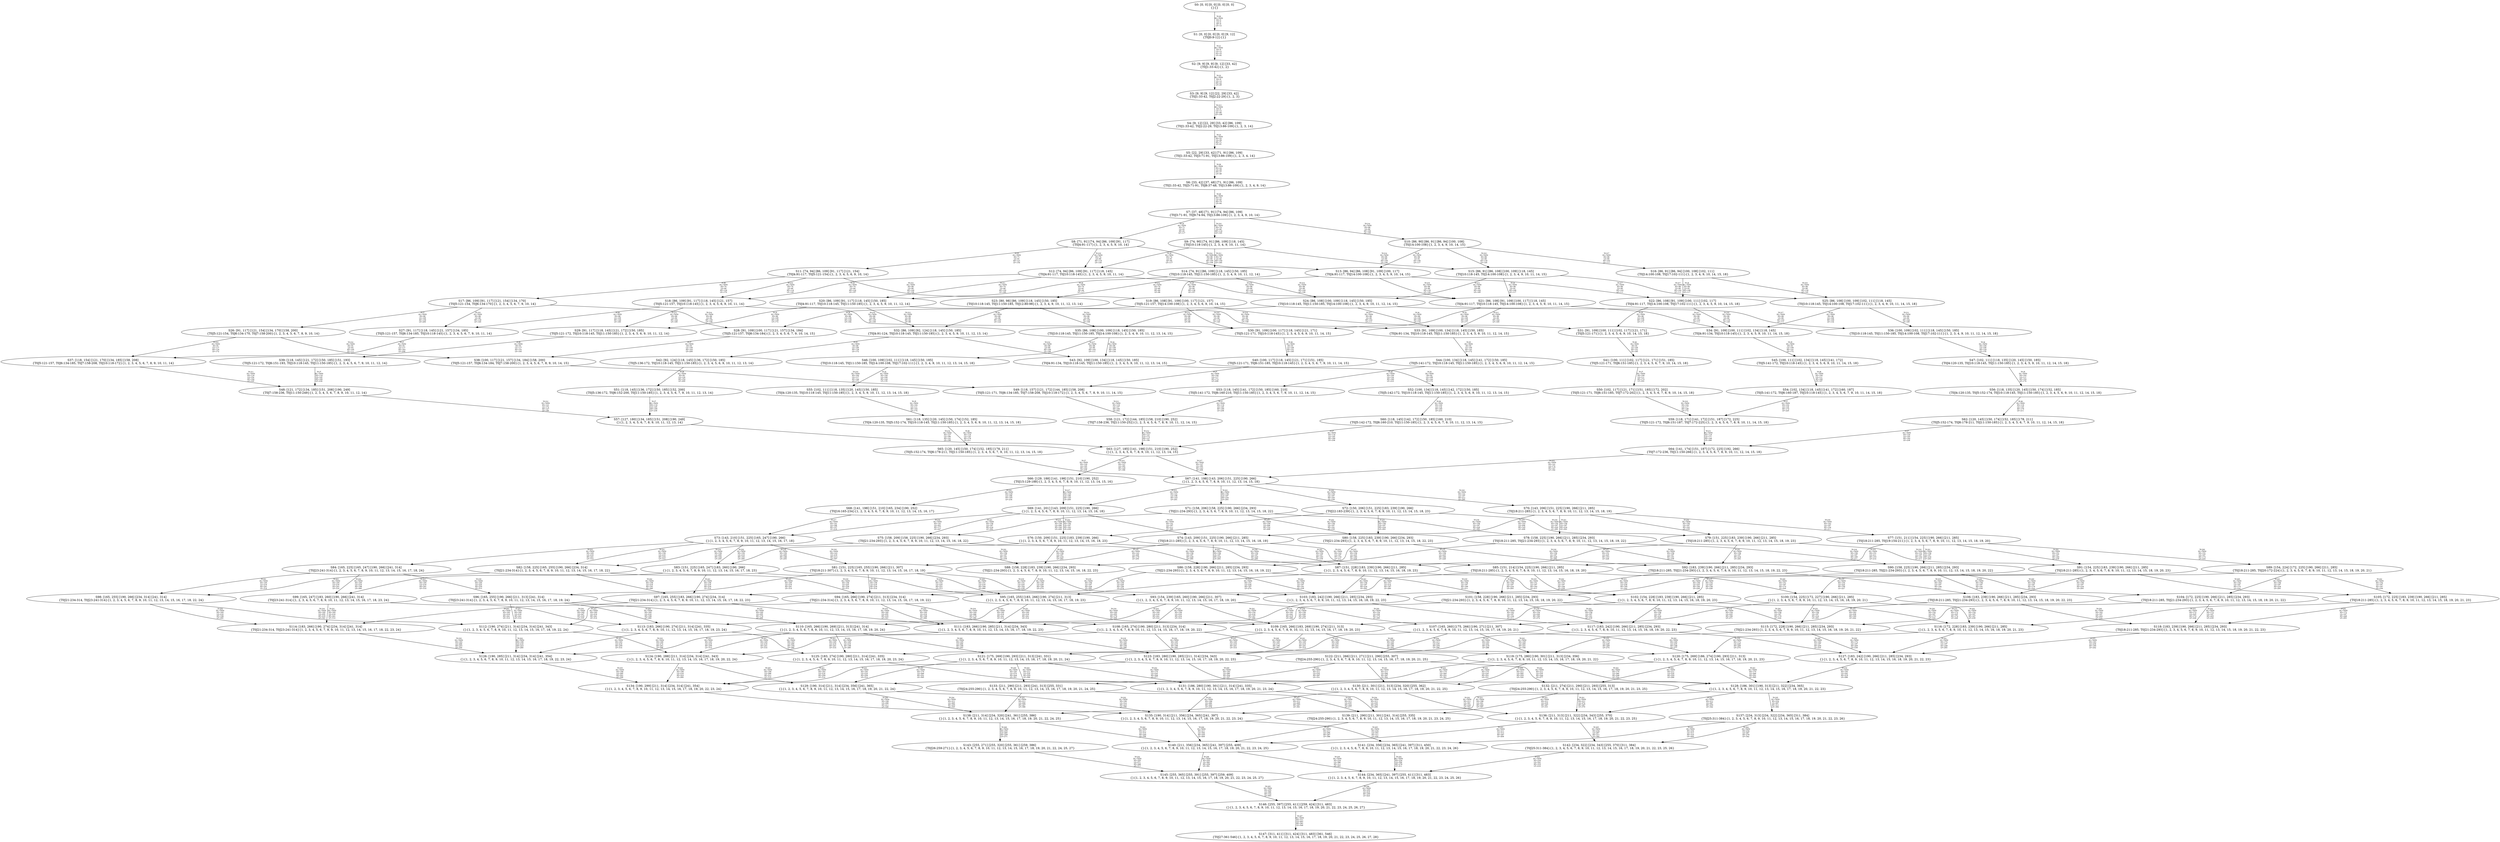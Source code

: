 digraph {
	S0[label="S0: [0, 0] [0, 0] [0, 0] [0, 0] \n{}{}"];
	S1[label="S1: [0, 0] [0, 0] [0, 0] [9, 12] \n{T0J0:9-12}{1}"];
	S2[label="S2: [9, 9] [9, 9] [9, 12] [33, 42] \n{T0J1:33-42}{1, 2}"];
	S3[label="S3: [9, 9] [9, 12] [22, 29] [33, 42] \n{T0J1:33-42, T0J2:22-29}{1, 2, 3}"];
	S4[label="S4: [9, 12] [22, 29] [33, 42] [86, 109] \n{T0J1:33-42, T0J2:22-29, T0J13:86-109}{1, 2, 3, 14}"];
	S5[label="S5: [22, 29] [33, 42] [71, 91] [86, 109] \n{T0J1:33-42, T0J3:71-91, T0J13:86-109}{1, 2, 3, 4, 14}"];
	S6[label="S6: [33, 42] [37, 48] [71, 91] [86, 109] \n{T0J1:33-42, T0J3:71-91, T0J8:37-48, T0J13:86-109}{1, 2, 3, 4, 9, 14}"];
	S7[label="S7: [37, 48] [71, 91] [74, 94] [86, 109] \n{T0J3:71-91, T0J9:74-94, T0J13:86-109}{1, 2, 3, 4, 9, 10, 14}"];
	S8[label="S8: [71, 91] [74, 94] [86, 109] [91, 117] \n{T0J4:91-117}{1, 2, 3, 4, 5, 9, 10, 14}"];
	S9[label="S9: [74, 90] [74, 91] [86, 109] [118, 145] \n{T0J10:118-145}{1, 2, 3, 4, 9, 10, 11, 14}"];
	S10[label="S10: [86, 90] [86, 91] [86, 94] [100, 108] \n{T0J14:100-108}{1, 2, 3, 4, 9, 10, 14, 15}"];
	S11[label="S11: [74, 94] [86, 109] [91, 117] [121, 154] \n{T0J4:91-117, T0J5:121-154}{1, 2, 3, 4, 5, 6, 9, 10, 14}"];
	S12[label="S12: [74, 94] [86, 109] [91, 117] [118, 145] \n{T0J4:91-117, T0J10:118-145}{1, 2, 3, 4, 5, 9, 10, 11, 14}"];
	S13[label="S13: [86, 94] [86, 108] [91, 109] [100, 117] \n{T0J4:91-117, T0J14:100-108}{1, 2, 3, 4, 5, 9, 10, 14, 15}"];
	S14[label="S14: [74, 91] [86, 109] [118, 145] [150, 185] \n{T0J10:118-145, T0J11:150-185}{1, 2, 3, 4, 9, 10, 11, 12, 14}"];
	S15[label="S15: [86, 91] [86, 108] [100, 109] [118, 145] \n{T0J10:118-145, T0J14:100-108}{1, 2, 3, 4, 9, 10, 11, 14, 15}"];
	S16[label="S16: [86, 91] [86, 94] [100, 108] [102, 111] \n{T0J14:100-108, T0J17:102-111}{1, 2, 3, 4, 9, 10, 14, 15, 18}"];
	S17[label="S17: [86, 109] [91, 117] [121, 154] [134, 170] \n{T0J5:121-154, T0J6:134-170}{1, 2, 3, 4, 5, 6, 7, 9, 10, 14}"];
	S18[label="S18: [86, 109] [91, 117] [118, 145] [121, 157] \n{T0J5:121-157, T0J10:118-145}{1, 2, 3, 4, 5, 6, 9, 10, 11, 14}"];
	S19[label="S19: [86, 108] [91, 109] [100, 117] [121, 157] \n{T0J5:121-157, T0J14:100-108}{1, 2, 3, 4, 5, 6, 9, 10, 14, 15}"];
	S20[label="S20: [86, 109] [91, 117] [118, 145] [150, 185] \n{T0J4:91-117, T0J10:118-145, T0J11:150-185}{1, 2, 3, 4, 5, 9, 10, 11, 12, 14}"];
	S21[label="S21: [86, 108] [91, 109] [100, 117] [118, 145] \n{T0J4:91-117, T0J10:118-145, T0J14:100-108}{1, 2, 3, 4, 5, 9, 10, 11, 14, 15}"];
	S22[label="S22: [86, 108] [91, 109] [100, 111] [102, 117] \n{T0J4:91-117, T0J14:100-108, T0J17:102-111}{1, 2, 3, 4, 5, 9, 10, 14, 15, 18}"];
	S23[label="S23: [80, 98] [86, 109] [118, 145] [150, 185] \n{T0J10:118-145, T0J11:150-185, T0J12:80-98}{1, 2, 3, 4, 9, 10, 11, 12, 13, 14}"];
	S24[label="S24: [86, 108] [100, 109] [118, 145] [150, 185] \n{T0J10:118-145, T0J11:150-185, T0J14:100-108}{1, 2, 3, 4, 9, 10, 11, 12, 14, 15}"];
	S25[label="S25: [86, 108] [100, 109] [102, 111] [118, 145] \n{T0J10:118-145, T0J14:100-108, T0J17:102-111}{1, 2, 3, 4, 9, 10, 11, 14, 15, 18}"];
	S26[label="S26: [91, 117] [121, 154] [134, 170] [158, 200] \n{T0J5:121-154, T0J6:134-170, T0J7:158-200}{1, 2, 3, 4, 5, 6, 7, 8, 9, 10, 14}"];
	S27[label="S27: [91, 117] [118, 145] [121, 157] [134, 185] \n{T0J5:121-157, T0J6:134-185, T0J10:118-145}{1, 2, 3, 4, 5, 6, 7, 9, 10, 11, 14}"];
	S28[label="S28: [91, 109] [100, 117] [121, 157] [134, 184] \n{T0J5:121-157, T0J6:134-184}{1, 2, 3, 4, 5, 6, 7, 9, 10, 14, 15}"];
	S29[label="S29: [91, 117] [118, 145] [121, 172] [150, 185] \n{T0J5:121-172, T0J10:118-145, T0J11:150-185}{1, 2, 3, 4, 5, 6, 9, 10, 11, 12, 14}"];
	S30[label="S30: [91, 109] [100, 117] [118, 145] [121, 171] \n{T0J5:121-171, T0J10:118-145}{1, 2, 3, 4, 5, 6, 9, 10, 11, 14, 15}"];
	S31[label="S31: [91, 109] [100, 111] [102, 117] [121, 171] \n{T0J5:121-171}{1, 2, 3, 4, 5, 6, 9, 10, 14, 15, 18}"];
	S32[label="S32: [86, 109] [92, 124] [118, 145] [150, 185] \n{T0J4:91-124, T0J10:118-145, T0J11:150-185}{1, 2, 3, 4, 5, 9, 10, 11, 12, 13, 14}"];
	S33[label="S33: [91, 109] [100, 134] [118, 145] [150, 185] \n{T0J4:91-134, T0J10:118-145, T0J11:150-185}{1, 2, 3, 4, 5, 9, 10, 11, 12, 14, 15}"];
	S34[label="S34: [91, 109] [100, 111] [102, 134] [118, 145] \n{T0J4:91-134, T0J10:118-145}{1, 2, 3, 4, 5, 9, 10, 11, 14, 15, 18}"];
	S35[label="S35: [86, 108] [100, 109] [118, 145] [150, 185] \n{T0J10:118-145, T0J11:150-185, T0J14:100-108}{1, 2, 3, 4, 9, 10, 11, 12, 13, 14, 15}"];
	S36[label="S36: [100, 109] [102, 111] [118, 145] [150, 185] \n{T0J10:118-145, T0J11:150-185, T0J14:100-108, T0J17:102-111}{1, 2, 3, 4, 9, 10, 11, 12, 14, 15, 18}"];
	S37[label="S37: [118, 154] [121, 170] [134, 185] [158, 208] \n{T0J5:121-157, T0J6:134-185, T0J7:158-208, T0J10:118-172}{1, 2, 3, 4, 5, 6, 7, 8, 9, 10, 11, 14}"];
	S38[label="S38: [100, 117] [121, 157] [134, 184] [158, 200] \n{T0J5:121-157, T0J6:134-184, T0J7:158-200}{1, 2, 3, 4, 5, 6, 7, 8, 9, 10, 14, 15}"];
	S39[label="S39: [118, 145] [121, 172] [150, 185] [151, 193] \n{T0J5:121-172, T0J6:151-193, T0J10:118-145, T0J11:150-185}{1, 2, 3, 4, 5, 6, 7, 9, 10, 11, 12, 14}"];
	S40[label="S40: [100, 117] [118, 145] [121, 171] [151, 185] \n{T0J5:121-171, T0J6:151-185, T0J10:118-145}{1, 2, 3, 4, 5, 6, 7, 9, 10, 11, 14, 15}"];
	S41[label="S41: [100, 111] [102, 117] [121, 171] [151, 185] \n{T0J5:121-171, T0J6:151-185}{1, 2, 3, 4, 5, 6, 7, 9, 10, 14, 15, 18}"];
	S42[label="S42: [92, 124] [118, 145] [136, 172] [150, 185] \n{T0J5:136-172, T0J10:118-145, T0J11:150-185}{1, 2, 3, 4, 5, 6, 9, 10, 11, 12, 13, 14}"];
	S43[label="S43: [92, 109] [100, 134] [118, 145] [150, 185] \n{T0J4:91-134, T0J10:118-145, T0J11:150-185}{1, 2, 3, 4, 5, 9, 10, 11, 12, 13, 14, 15}"];
	S44[label="S44: [100, 134] [118, 145] [141, 172] [150, 185] \n{T0J5:141-172, T0J10:118-145, T0J11:150-185}{1, 2, 3, 4, 5, 6, 9, 10, 11, 12, 14, 15}"];
	S45[label="S45: [100, 111] [102, 134] [118, 145] [141, 172] \n{T0J5:141-172, T0J10:118-145}{1, 2, 3, 4, 5, 6, 9, 10, 11, 14, 15, 18}"];
	S46[label="S46: [100, 109] [102, 111] [118, 145] [150, 185] \n{T0J10:118-145, T0J11:150-185, T0J14:100-108, T0J17:102-111}{1, 2, 3, 4, 9, 10, 11, 12, 13, 14, 15, 18}"];
	S47[label="S47: [102, 111] [118, 135] [120, 145] [150, 185] \n{T0J4:120-135, T0J10:118-145, T0J11:150-185}{1, 2, 3, 4, 5, 9, 10, 11, 12, 14, 15, 18}"];
	S48[label="S48: [121, 172] [134, 185] [151, 208] [190, 249] \n{T0J7:158-236, T0J11:150-249}{1, 2, 3, 4, 5, 6, 7, 8, 9, 10, 11, 12, 14}"];
	S49[label="S49: [118, 157] [121, 172] [144, 185] [158, 208] \n{T0J5:121-171, T0J6:134-185, T0J7:158-208, T0J10:118-172}{1, 2, 3, 4, 5, 6, 7, 8, 9, 10, 11, 14, 15}"];
	S50[label="S50: [102, 117] [121, 171] [151, 185] [172, 202] \n{T0J5:121-171, T0J6:151-185, T0J7:172-202}{1, 2, 3, 4, 5, 6, 7, 8, 9, 10, 14, 15, 18}"];
	S51[label="S51: [118, 145] [136, 172] [150, 185] [152, 200] \n{T0J5:136-172, T0J6:152-200, T0J11:150-185}{1, 2, 3, 4, 5, 6, 7, 9, 10, 11, 12, 13, 14}"];
	S52[label="S52: [100, 134] [118, 145] [142, 172] [150, 185] \n{T0J5:142-172, T0J10:118-145, T0J11:150-185}{1, 2, 3, 4, 5, 6, 9, 10, 11, 12, 13, 14, 15}"];
	S53[label="S53: [118, 145] [141, 172] [150, 185] [160, 210] \n{T0J5:141-172, T0J6:160-210, T0J11:150-185}{1, 2, 3, 4, 5, 6, 7, 9, 10, 11, 12, 14, 15}"];
	S54[label="S54: [102, 134] [118, 145] [141, 172] [160, 187] \n{T0J5:141-172, T0J6:160-187, T0J10:118-145}{1, 2, 3, 4, 5, 6, 7, 9, 10, 11, 14, 15, 18}"];
	S55[label="S55: [102, 111] [118, 135] [120, 145] [150, 185] \n{T0J4:120-135, T0J10:118-145, T0J11:150-185}{1, 2, 3, 4, 5, 9, 10, 11, 12, 13, 14, 15, 18}"];
	S56[label="S56: [118, 135] [120, 145] [150, 174] [152, 185] \n{T0J4:120-135, T0J5:152-174, T0J10:118-145, T0J11:150-185}{1, 2, 3, 4, 5, 6, 9, 10, 11, 12, 14, 15, 18}"];
	S57[label="S57: [127, 180] [134, 185] [151, 208] [190, 249] \n{}{1, 2, 3, 4, 5, 6, 7, 8, 9, 10, 11, 12, 13, 14}"];
	S58[label="S58: [121, 172] [144, 185] [158, 210] [190, 252] \n{T0J7:158-236, T0J11:150-252}{1, 2, 3, 4, 5, 6, 7, 8, 9, 10, 11, 12, 14, 15}"];
	S59[label="S59: [118, 171] [141, 172] [151, 187] [172, 225] \n{T0J5:121-172, T0J6:151-187, T0J7:172-225}{1, 2, 3, 4, 5, 6, 7, 8, 9, 10, 11, 14, 15, 18}"];
	S60[label="S60: [118, 145] [142, 172] [150, 185] [160, 210] \n{T0J5:142-172, T0J6:160-210, T0J11:150-185}{1, 2, 3, 4, 5, 6, 7, 9, 10, 11, 12, 13, 14, 15}"];
	S61[label="S61: [118, 135] [120, 145] [150, 174] [152, 185] \n{T0J4:120-135, T0J5:152-174, T0J10:118-145, T0J11:150-185}{1, 2, 3, 4, 5, 6, 9, 10, 11, 12, 13, 14, 15, 18}"];
	S62[label="S62: [120, 145] [150, 174] [152, 185] [178, 211] \n{T0J5:152-174, T0J6:178-211, T0J11:150-185}{1, 2, 3, 4, 5, 6, 7, 9, 10, 11, 12, 14, 15, 18}"];
	S63[label="S63: [127, 185] [141, 198] [151, 210] [190, 252] \n{}{1, 2, 3, 4, 5, 6, 7, 8, 9, 10, 11, 12, 13, 14, 15}"];
	S64[label="S64: [141, 174] [151, 187] [172, 225] [192, 266] \n{T0J7:172-236, T0J11:150-266}{1, 2, 3, 4, 5, 6, 7, 8, 9, 10, 11, 12, 14, 15, 18}"];
	S65[label="S65: [120, 145] [150, 174] [152, 185] [178, 211] \n{T0J5:152-174, T0J6:178-211, T0J11:150-185}{1, 2, 3, 4, 5, 6, 7, 9, 10, 11, 12, 13, 14, 15, 18}"];
	S66[label="S66: [129, 188] [141, 198] [151, 210] [190, 252] \n{T0J15:129-188}{1, 2, 3, 4, 5, 6, 7, 8, 9, 10, 11, 12, 13, 14, 15, 16}"];
	S67[label="S67: [141, 198] [143, 206] [151, 225] [190, 266] \n{}{1, 2, 3, 4, 5, 6, 7, 8, 9, 10, 11, 12, 13, 14, 15, 18}"];
	S68[label="S68: [141, 198] [151, 210] [165, 234] [190, 252] \n{T0J16:165-234}{1, 2, 3, 4, 5, 6, 7, 8, 9, 10, 11, 12, 13, 14, 15, 16, 17}"];
	S69[label="S69: [141, 201] [143, 209] [151, 225] [190, 266] \n{}{1, 2, 3, 4, 5, 6, 7, 8, 9, 10, 11, 12, 13, 14, 15, 16, 18}"];
	S70[label="S70: [143, 206] [151, 225] [190, 266] [211, 285] \n{T0J18:211-285}{1, 2, 3, 4, 5, 6, 7, 8, 9, 10, 11, 12, 13, 14, 15, 18, 19}"];
	S71[label="S71: [158, 206] [158, 225] [190, 266] [234, 293] \n{T0J21:234-293}{1, 2, 3, 4, 5, 6, 7, 8, 9, 10, 11, 12, 13, 14, 15, 18, 22}"];
	S72[label="S72: [150, 206] [151, 225] [183, 239] [190, 266] \n{T0J22:183-239}{1, 2, 3, 4, 5, 6, 7, 8, 9, 10, 11, 12, 13, 14, 15, 18, 23}"];
	S73[label="S73: [143, 210] [151, 225] [165, 247] [190, 266] \n{}{1, 2, 3, 4, 5, 6, 7, 8, 9, 10, 11, 12, 13, 14, 15, 16, 17, 18}"];
	S74[label="S74: [143, 209] [151, 225] [190, 266] [211, 285] \n{T0J18:211-285}{1, 2, 3, 4, 5, 6, 7, 8, 9, 10, 11, 12, 13, 14, 15, 16, 18, 19}"];
	S75[label="S75: [158, 209] [158, 225] [190, 266] [234, 293] \n{T0J21:234-293}{1, 2, 3, 4, 5, 6, 7, 8, 9, 10, 11, 12, 13, 14, 15, 16, 18, 22}"];
	S76[label="S76: [150, 209] [151, 225] [183, 239] [190, 266] \n{}{1, 2, 3, 4, 5, 6, 7, 8, 9, 10, 11, 12, 13, 14, 15, 16, 18, 23}"];
	S77[label="S77: [151, 211] [154, 225] [190, 266] [211, 285] \n{T0J18:211-285, T0J19:154-211}{1, 2, 3, 4, 5, 6, 7, 8, 9, 10, 11, 12, 13, 14, 15, 18, 19, 20}"];
	S78[label="S78: [158, 225] [190, 266] [211, 285] [234, 293] \n{T0J18:211-285, T0J21:234-293}{1, 2, 3, 4, 5, 6, 7, 8, 9, 10, 11, 12, 13, 14, 15, 18, 19, 22}"];
	S79[label="S79: [151, 225] [183, 239] [190, 266] [211, 285] \n{T0J18:211-285}{1, 2, 3, 4, 5, 6, 7, 8, 9, 10, 11, 12, 13, 14, 15, 18, 19, 23}"];
	S80[label="S80: [158, 225] [183, 239] [190, 266] [234, 293] \n{T0J21:234-293}{1, 2, 3, 4, 5, 6, 7, 8, 9, 10, 11, 12, 13, 14, 15, 18, 22, 23}"];
	S81[label="S81: [151, 225] [165, 255] [190, 266] [211, 307] \n{T0J18:211-307}{1, 2, 3, 4, 5, 6, 7, 8, 9, 10, 11, 12, 13, 14, 15, 16, 17, 18, 19}"];
	S82[label="S82: [158, 225] [165, 255] [190, 266] [234, 314] \n{T0J21:234-314}{1, 2, 3, 4, 5, 6, 7, 8, 9, 10, 11, 12, 13, 14, 15, 16, 17, 18, 22}"];
	S83[label="S83: [151, 225] [165, 247] [183, 260] [190, 266] \n{}{1, 2, 3, 4, 5, 6, 7, 8, 9, 10, 11, 12, 13, 14, 15, 16, 17, 18, 23}"];
	S84[label="S84: [165, 225] [165, 247] [190, 266] [241, 314] \n{T0J23:241-314}{1, 2, 3, 4, 5, 6, 7, 8, 9, 10, 11, 12, 13, 14, 15, 16, 17, 18, 24}"];
	S85[label="S85: [151, 214] [154, 225] [190, 266] [211, 285] \n{T0J18:211-285}{1, 2, 3, 4, 5, 6, 7, 8, 9, 10, 11, 12, 13, 14, 15, 16, 18, 19, 20}"];
	S86[label="S86: [158, 228] [190, 266] [211, 285] [234, 293] \n{T0J21:234-293}{1, 2, 3, 4, 5, 6, 7, 8, 9, 10, 11, 12, 13, 14, 15, 16, 18, 19, 22}"];
	S87[label="S87: [151, 228] [183, 239] [190, 266] [211, 285] \n{}{1, 2, 3, 4, 5, 6, 7, 8, 9, 10, 11, 12, 13, 14, 15, 16, 18, 19, 23}"];
	S88[label="S88: [158, 228] [183, 239] [190, 266] [234, 293] \n{T0J21:234-293}{1, 2, 3, 4, 5, 6, 7, 8, 9, 10, 11, 12, 13, 14, 15, 16, 18, 22, 23}"];
	S89[label="S89: [154, 224] [172, 225] [190, 266] [211, 285] \n{T0J18:211-285, T0J20:172-224}{1, 2, 3, 4, 5, 6, 7, 8, 9, 10, 11, 12, 13, 14, 15, 18, 19, 20, 21}"];
	S90[label="S90: [158, 225] [190, 266] [211, 285] [234, 293] \n{T0J18:211-285, T0J21:234-293}{1, 2, 3, 4, 5, 6, 7, 8, 9, 10, 11, 12, 13, 14, 15, 18, 19, 20, 22}"];
	S91[label="S91: [154, 225] [183, 239] [190, 266] [211, 285] \n{T0J18:211-285}{1, 2, 3, 4, 5, 6, 7, 8, 9, 10, 11, 12, 13, 14, 15, 18, 19, 20, 23}"];
	S92[label="S92: [183, 239] [190, 266] [211, 285] [234, 293] \n{T0J18:211-285, T0J21:234-293}{1, 2, 3, 4, 5, 6, 7, 8, 9, 10, 11, 12, 13, 14, 15, 18, 19, 22, 23}"];
	S93[label="S93: [154, 239] [165, 260] [190, 266] [211, 307] \n{}{1, 2, 3, 4, 5, 6, 7, 8, 9, 10, 11, 12, 13, 14, 15, 16, 17, 18, 19, 20}"];
	S94[label="S94: [165, 266] [190, 274] [211, 313] [234, 314] \n{T0J21:234-314}{1, 2, 3, 4, 5, 6, 7, 8, 9, 10, 11, 12, 13, 14, 15, 16, 17, 18, 19, 22}"];
	S95[label="S95: [165, 255] [183, 266] [190, 274] [211, 313] \n{}{1, 2, 3, 4, 5, 6, 7, 8, 9, 10, 11, 12, 13, 14, 15, 16, 17, 18, 19, 23}"];
	S96[label="S96: [165, 255] [190, 266] [211, 313] [241, 314] \n{T0J23:241-314}{1, 2, 3, 4, 5, 6, 7, 8, 9, 10, 11, 12, 13, 14, 15, 16, 17, 18, 19, 24}"];
	S97[label="S97: [165, 255] [183, 266] [190, 274] [234, 314] \n{T0J21:234-314}{1, 2, 3, 4, 5, 6, 7, 8, 9, 10, 11, 12, 13, 14, 15, 16, 17, 18, 22, 23}"];
	S98[label="S98: [165, 255] [190, 266] [234, 314] [241, 314] \n{T0J21:234-314, T0J23:241-314}{1, 2, 3, 4, 5, 6, 7, 8, 9, 10, 11, 12, 13, 14, 15, 16, 17, 18, 22, 24}"];
	S99[label="S99: [165, 247] [183, 260] [190, 266] [241, 314] \n{T0J23:241-314}{1, 2, 3, 4, 5, 6, 7, 8, 9, 10, 11, 12, 13, 14, 15, 16, 17, 18, 23, 24}"];
	S100[label="S100: [154, 225] [172, 227] [190, 266] [211, 285] \n{}{1, 2, 3, 4, 5, 6, 7, 8, 9, 10, 11, 12, 13, 14, 15, 16, 18, 19, 20, 21}"];
	S101[label="S101: [158, 228] [190, 266] [211, 285] [234, 293] \n{T0J21:234-293}{1, 2, 3, 4, 5, 6, 7, 8, 9, 10, 11, 12, 13, 14, 15, 16, 18, 19, 20, 22}"];
	S102[label="S102: [154, 228] [183, 239] [190, 266] [211, 285] \n{}{1, 2, 3, 4, 5, 6, 7, 8, 9, 10, 11, 12, 13, 14, 15, 16, 18, 19, 20, 23}"];
	S103[label="S103: [183, 242] [190, 266] [211, 285] [234, 293] \n{}{1, 2, 3, 4, 5, 6, 7, 8, 9, 10, 11, 12, 13, 14, 15, 16, 18, 19, 22, 23}"];
	S104[label="S104: [172, 225] [190, 266] [211, 285] [234, 293] \n{T0J18:211-285, T0J21:234-293}{1, 2, 3, 4, 5, 6, 7, 8, 9, 10, 11, 12, 13, 14, 15, 18, 19, 20, 21, 22}"];
	S105[label="S105: [172, 225] [183, 239] [190, 266] [211, 285] \n{T0J18:211-285}{1, 2, 3, 4, 5, 6, 7, 8, 9, 10, 11, 12, 13, 14, 15, 18, 19, 20, 21, 23}"];
	S106[label="S106: [183, 239] [190, 266] [211, 285] [234, 293] \n{T0J18:211-285, T0J21:234-293}{1, 2, 3, 4, 5, 6, 7, 8, 9, 10, 11, 12, 13, 14, 15, 18, 19, 20, 22, 23}"];
	S107[label="S107: [165, 260] [175, 266] [190, 271] [211, 307] \n{}{1, 2, 3, 4, 5, 6, 7, 8, 9, 10, 11, 12, 13, 14, 15, 16, 17, 18, 19, 20, 21}"];
	S108[label="S108: [165, 274] [190, 280] [211, 313] [234, 314] \n{}{1, 2, 3, 4, 5, 6, 7, 8, 9, 10, 11, 12, 13, 14, 15, 16, 17, 18, 19, 20, 22}"];
	S109[label="S109: [165, 266] [183, 269] [190, 274] [211, 313] \n{}{1, 2, 3, 4, 5, 6, 7, 8, 9, 10, 11, 12, 13, 14, 15, 16, 17, 18, 19, 20, 23}"];
	S110[label="S110: [165, 266] [190, 269] [211, 313] [241, 314] \n{}{1, 2, 3, 4, 5, 6, 7, 8, 9, 10, 11, 12, 13, 14, 15, 16, 17, 18, 19, 20, 24}"];
	S111[label="S111: [183, 266] [190, 285] [211, 314] [234, 343] \n{}{1, 2, 3, 4, 5, 6, 7, 8, 9, 10, 11, 12, 13, 14, 15, 16, 17, 18, 19, 22, 23}"];
	S112[label="S112: [190, 274] [211, 314] [234, 314] [241, 343] \n{}{1, 2, 3, 4, 5, 6, 7, 8, 9, 10, 11, 12, 13, 14, 15, 16, 17, 18, 19, 22, 24}"];
	S113[label="S113: [183, 266] [190, 274] [211, 314] [241, 335] \n{}{1, 2, 3, 4, 5, 6, 7, 8, 9, 10, 11, 12, 13, 14, 15, 16, 17, 18, 19, 23, 24}"];
	S114[label="S114: [183, 266] [190, 274] [234, 314] [241, 314] \n{T0J21:234-314, T0J23:241-314}{1, 2, 3, 4, 5, 6, 7, 8, 9, 10, 11, 12, 13, 14, 15, 16, 17, 18, 22, 23, 24}"];
	S115[label="S115: [172, 228] [190, 266] [211, 285] [234, 293] \n{T0J21:234-293}{1, 2, 3, 4, 5, 6, 7, 8, 9, 10, 11, 12, 13, 14, 15, 16, 18, 19, 20, 21, 22}"];
	S116[label="S116: [172, 228] [183, 239] [190, 266] [211, 285] \n{}{1, 2, 3, 4, 5, 6, 7, 8, 9, 10, 11, 12, 13, 14, 15, 16, 18, 19, 20, 21, 23}"];
	S117[label="S117: [183, 242] [190, 266] [211, 285] [234, 293] \n{}{1, 2, 3, 4, 5, 6, 7, 8, 9, 10, 11, 12, 13, 14, 15, 16, 18, 19, 20, 22, 23}"];
	S118[label="S118: [183, 239] [190, 266] [211, 285] [234, 293] \n{T0J18:211-285, T0J21:234-293}{1, 2, 3, 4, 5, 6, 7, 8, 9, 10, 11, 12, 13, 14, 15, 18, 19, 20, 21, 22, 23}"];
	S119[label="S119: [175, 280] [190, 301] [211, 313] [234, 356] \n{}{1, 2, 3, 4, 5, 6, 7, 8, 9, 10, 11, 12, 13, 14, 15, 16, 17, 18, 19, 20, 21, 22}"];
	S120[label="S120: [175, 269] [186, 274] [190, 293] [211, 313] \n{}{1, 2, 3, 4, 5, 6, 7, 8, 9, 10, 11, 12, 13, 14, 15, 16, 17, 18, 19, 20, 21, 23}"];
	S121[label="S121: [175, 269] [190, 293] [211, 313] [241, 331] \n{}{1, 2, 3, 4, 5, 6, 7, 8, 9, 10, 11, 12, 13, 14, 15, 16, 17, 18, 19, 20, 21, 24}"];
	S122[label="S122: [211, 266] [211, 271] [211, 290] [255, 307] \n{T0J24:255-290}{1, 2, 3, 4, 5, 6, 7, 8, 9, 10, 11, 12, 13, 14, 15, 16, 17, 18, 19, 20, 21, 25}"];
	S123[label="S123: [183, 280] [190, 285] [211, 314] [234, 343] \n{}{1, 2, 3, 4, 5, 6, 7, 8, 9, 10, 11, 12, 13, 14, 15, 16, 17, 18, 19, 20, 22, 23}"];
	S124[label="S124: [190, 288] [211, 314] [234, 314] [241, 343] \n{}{1, 2, 3, 4, 5, 6, 7, 8, 9, 10, 11, 12, 13, 14, 15, 16, 17, 18, 19, 20, 22, 24}"];
	S125[label="S125: [183, 274] [190, 280] [211, 314] [241, 335] \n{}{1, 2, 3, 4, 5, 6, 7, 8, 9, 10, 11, 12, 13, 14, 15, 16, 17, 18, 19, 20, 23, 24}"];
	S126[label="S126: [190, 285] [211, 314] [234, 314] [241, 354] \n{}{1, 2, 3, 4, 5, 6, 7, 8, 9, 10, 11, 12, 13, 14, 15, 16, 17, 18, 19, 22, 23, 24}"];
	S127[label="S127: [183, 242] [190, 266] [211, 285] [234, 293] \n{}{1, 2, 3, 4, 5, 6, 7, 8, 9, 10, 11, 12, 13, 14, 15, 16, 18, 19, 20, 21, 22, 23}"];
	S128[label="S128: [186, 301] [190, 313] [211, 322] [234, 365] \n{}{1, 2, 3, 4, 5, 6, 7, 8, 9, 10, 11, 12, 13, 14, 15, 16, 17, 18, 19, 20, 21, 22, 23}"];
	S129[label="S129: [190, 314] [211, 314] [234, 356] [241, 365] \n{}{1, 2, 3, 4, 5, 6, 7, 8, 9, 10, 11, 12, 13, 14, 15, 16, 17, 18, 19, 20, 21, 22, 24}"];
	S130[label="S130: [211, 301] [211, 313] [234, 320] [255, 362] \n{}{1, 2, 3, 4, 5, 6, 7, 8, 9, 10, 11, 12, 13, 14, 15, 16, 17, 18, 19, 20, 21, 22, 25}"];
	S131[label="S131: [186, 280] [190, 301] [211, 314] [241, 335] \n{}{1, 2, 3, 4, 5, 6, 7, 8, 9, 10, 11, 12, 13, 14, 15, 16, 17, 18, 19, 20, 21, 23, 24}"];
	S132[label="S132: [211, 274] [211, 290] [211, 293] [255, 313] \n{T0J24:255-290}{1, 2, 3, 4, 5, 6, 7, 8, 9, 10, 11, 12, 13, 14, 15, 16, 17, 18, 19, 20, 21, 23, 25}"];
	S133[label="S133: [211, 290] [211, 293] [241, 313] [255, 331] \n{T0J24:255-290}{1, 2, 3, 4, 5, 6, 7, 8, 9, 10, 11, 12, 13, 14, 15, 16, 17, 18, 19, 20, 21, 24, 25}"];
	S134[label="S134: [190, 299] [211, 314] [234, 314] [241, 354] \n{}{1, 2, 3, 4, 5, 6, 7, 8, 9, 10, 11, 12, 13, 14, 15, 16, 17, 18, 19, 20, 22, 23, 24}"];
	S135[label="S135: [190, 314] [211, 356] [234, 365] [241, 397] \n{}{1, 2, 3, 4, 5, 6, 7, 8, 9, 10, 11, 12, 13, 14, 15, 16, 17, 18, 19, 20, 21, 22, 23, 24}"];
	S136[label="S136: [211, 313] [211, 322] [234, 343] [255, 370] \n{}{1, 2, 3, 4, 5, 6, 7, 8, 9, 10, 11, 12, 13, 14, 15, 16, 17, 18, 19, 20, 21, 22, 23, 25}"];
	S137[label="S137: [234, 313] [234, 322] [234, 365] [311, 384] \n{T0J25:311-384}{1, 2, 3, 4, 5, 6, 7, 8, 9, 10, 11, 12, 13, 14, 15, 16, 17, 18, 19, 20, 21, 22, 23, 26}"];
	S138[label="S138: [211, 314] [234, 320] [241, 361] [255, 386] \n{}{1, 2, 3, 4, 5, 6, 7, 8, 9, 10, 11, 12, 13, 14, 15, 16, 17, 18, 19, 20, 21, 22, 24, 25}"];
	S139[label="S139: [211, 290] [211, 301] [241, 314] [255, 335] \n{T0J24:255-290}{1, 2, 3, 4, 5, 6, 7, 8, 9, 10, 11, 12, 13, 14, 15, 16, 17, 18, 19, 20, 21, 23, 24, 25}"];
	S140[label="S140: [211, 356] [234, 365] [241, 397] [255, 409] \n{}{1, 2, 3, 4, 5, 6, 7, 8, 9, 10, 11, 12, 13, 14, 15, 16, 17, 18, 19, 20, 21, 22, 23, 24, 25}"];
	S141[label="S141: [234, 356] [234, 365] [241, 397] [311, 450] \n{}{1, 2, 3, 4, 5, 6, 7, 8, 9, 10, 11, 12, 13, 14, 15, 16, 17, 18, 19, 20, 21, 22, 23, 24, 26}"];
	S142[label="S142: [234, 322] [234, 343] [255, 370] [311, 384] \n{T0J25:311-384}{1, 2, 3, 4, 5, 6, 7, 8, 9, 10, 11, 12, 13, 14, 15, 16, 17, 18, 19, 20, 21, 22, 23, 25, 26}"];
	S143[label="S143: [255, 271] [255, 320] [255, 361] [259, 386] \n{T0J26:259-271}{1, 2, 3, 4, 5, 6, 7, 8, 9, 10, 11, 12, 13, 14, 15, 16, 17, 18, 19, 20, 21, 22, 24, 25, 27}"];
	S144[label="S144: [234, 365] [241, 397] [255, 411] [311, 483] \n{}{1, 2, 3, 4, 5, 6, 7, 8, 9, 10, 11, 12, 13, 14, 15, 16, 17, 18, 19, 20, 21, 22, 23, 24, 25, 26}"];
	S145[label="S145: [255, 365] [255, 391] [255, 397] [259, 409] \n{}{1, 2, 3, 4, 5, 6, 7, 8, 9, 10, 11, 12, 13, 14, 15, 16, 17, 18, 19, 20, 21, 22, 23, 24, 25, 27}"];
	S146[label="S146: [255, 397] [255, 411] [259, 424] [311, 483] \n{}{1, 2, 3, 4, 5, 6, 7, 8, 9, 10, 11, 12, 13, 14, 15, 16, 17, 18, 19, 20, 21, 22, 23, 24, 25, 26, 27}"];
	S147[label="S147: [311, 411] [311, 424] [311, 483] [361, 546] \n{T0J27:361-546}{1, 2, 3, 4, 5, 6, 7, 8, 9, 10, 11, 12, 13, 14, 15, 16, 17, 18, 19, 20, 21, 22, 23, 24, 25, 26, 27, 28}"];
	S0 -> S1[label="T0 J0\nDL=3450\nES=0\nLS=0\nEF=9\nLF=12",fontsize=8];
	S1 -> S2[label="T0 J1\nDL=3450\nES=9\nLS=12\nEF=33\nLF=42",fontsize=8];
	S2 -> S3[label="T0 J2\nDL=3450\nES=9\nLS=12\nEF=22\nLF=29",fontsize=8];
	S3 -> S4[label="T0 J13\nDL=3450\nES=9\nLS=12\nEF=86\nLF=109",fontsize=8];
	S4 -> S5[label="T0 J3\nDL=3450\nES=22\nLS=29\nEF=71\nLF=91",fontsize=8];
	S5 -> S6[label="T0 J8\nDL=3450\nES=22\nLS=29\nEF=37\nLF=48",fontsize=8];
	S6 -> S7[label="T0 J9\nDL=3450\nES=33\nLS=42\nEF=74\nLF=94",fontsize=8];
	S7 -> S8[label="T0 J4\nDL=3450\nES=71\nLS=91\nEF=91\nLF=117",fontsize=8];
	S7 -> S9[label="T0 J10\nDL=3450\nES=74\nLS=90\nEF=118\nLF=145",fontsize=8];
	S7 -> S10[label="T0 J14\nDL=3450\nES=86\nLS=90\nEF=100\nLF=108",fontsize=8];
	S8 -> S11[label="T0 J5\nDL=3450\nES=71\nLS=91\nEF=121\nLF=154",fontsize=8];
	S8 -> S12[label="T0 J10\nDL=3450\nES=74\nLS=90\nEF=118\nLF=145",fontsize=8];
	S8 -> S13[label="T0 J14\nDL=3450\nES=86\nLS=90\nEF=100\nLF=108",fontsize=8];
	S9 -> S12[label="T0 J4\nDL=3450\nES=74\nLS=91\nEF=94\nLF=117",fontsize=8];
	S9 -> S14[label="T0 J11\nDL=3450\nES=74\nLS=90\nEF=150\nLF=185",fontsize=8];
	S9 -> S15[label="T0 J14\nDL=3450\nES=86\nLS=90\nEF=100\nLF=108",fontsize=8];
	S10 -> S13[label="T0 J4\nDL=3450\nES=86\nLS=91\nEF=106\nLF=117",fontsize=8];
	S10 -> S15[label="T0 J10\nDL=3450\nES=86\nLS=90\nEF=130\nLF=145",fontsize=8];
	S10 -> S16[label="T0 J17\nDL=3450\nES=86\nLS=90\nEF=102\nLF=111",fontsize=8];
	S11 -> S17[label="T0 J6\nDL=3450\nES=74\nLS=94\nEF=134\nLF=170",fontsize=8];
	S11 -> S18[label="T0 J10\nDL=3450\nES=74\nLS=90\nEF=118\nLF=145",fontsize=8];
	S11 -> S19[label="T0 J14\nDL=3450\nES=86\nLS=90\nEF=100\nLF=108",fontsize=8];
	S12 -> S18[label="T0 J5\nDL=3450\nES=74\nLS=94\nEF=124\nLF=157",fontsize=8];
	S12 -> S20[label="T0 J11\nDL=3450\nES=74\nLS=90\nEF=150\nLF=185",fontsize=8];
	S12 -> S21[label="T0 J14\nDL=3450\nES=86\nLS=90\nEF=100\nLF=108",fontsize=8];
	S13 -> S19[label="T0 J5\nDL=3450\nES=86\nLS=94\nEF=136\nLF=157",fontsize=8];
	S13 -> S21[label="T0 J10\nDL=3450\nES=86\nLS=90\nEF=130\nLF=145",fontsize=8];
	S13 -> S22[label="T0 J17\nDL=3450\nES=86\nLS=90\nEF=102\nLF=111",fontsize=8];
	S14 -> S20[label="T0 J4\nDL=3450\nES=74\nLS=91\nEF=94\nLF=117",fontsize=8];
	S14 -> S23[label="T0 J12\nDL=3450\nES=74\nLS=90\nEF=80\nLF=98",fontsize=8];
	S14 -> S24[label="T0 J14\nDL=3450\nES=86\nLS=90\nEF=100\nLF=108",fontsize=8];
	S15 -> S21[label="T0 J4\nDL=3450\nES=86\nLS=91\nEF=106\nLF=117",fontsize=8];
	S15 -> S24[label="T0 J11\nDL=3450\nES=86\nLS=90\nEF=162\nLF=185",fontsize=8];
	S15 -> S25[label="T0 J17\nDL=3450\nES=86\nLS=90\nEF=102\nLF=111",fontsize=8];
	S16 -> S22[label="T0 J4\nDL=3450\nES=86\nLS=91\nEF=106\nLF=117",fontsize=8];
	S16 -> S25[label="T0 J10\nDL=3450\nES=86\nLS=90\nEF=130\nLF=145",fontsize=8];
	S17 -> S26[label="T0 J7\nDL=3450\nES=86\nLS=109\nEF=158\nLF=200",fontsize=8];
	S17 -> S27[label="T0 J10\nDL=3450\nES=86\nLS=90\nEF=130\nLF=145",fontsize=8];
	S17 -> S28[label="T0 J14\nDL=3450\nES=86\nLS=90\nEF=100\nLF=108",fontsize=8];
	S18 -> S27[label="T0 J6\nDL=3450\nES=86\nLS=109\nEF=146\nLF=185",fontsize=8];
	S18 -> S29[label="T0 J11\nDL=3450\nES=86\nLS=90\nEF=162\nLF=185",fontsize=8];
	S18 -> S30[label="T0 J14\nDL=3450\nES=86\nLS=90\nEF=100\nLF=108",fontsize=8];
	S19 -> S28[label="T0 J6\nDL=3450\nES=86\nLS=108\nEF=146\nLF=184",fontsize=8];
	S19 -> S30[label="T0 J10\nDL=3450\nES=86\nLS=90\nEF=130\nLF=145",fontsize=8];
	S19 -> S31[label="T0 J17\nDL=3450\nES=86\nLS=90\nEF=102\nLF=111",fontsize=8];
	S20 -> S29[label="T0 J5\nDL=3450\nES=86\nLS=109\nEF=136\nLF=172",fontsize=8];
	S20 -> S32[label="T0 J12\nDL=3450\nES=86\nLS=90\nEF=92\nLF=98",fontsize=8];
	S20 -> S33[label="T0 J14\nDL=3450\nES=86\nLS=90\nEF=100\nLF=108",fontsize=8];
	S21 -> S30[label="T0 J5\nDL=3450\nES=86\nLS=108\nEF=136\nLF=171",fontsize=8];
	S21 -> S33[label="T0 J11\nDL=3450\nES=86\nLS=90\nEF=162\nLF=185",fontsize=8];
	S21 -> S34[label="T0 J17\nDL=3450\nES=86\nLS=90\nEF=102\nLF=111",fontsize=8];
	S22 -> S31[label="T0 J5\nDL=3450\nES=86\nLS=108\nEF=136\nLF=171",fontsize=8];
	S22 -> S34[label="T0 J10\nDL=3450\nES=86\nLS=90\nEF=130\nLF=145",fontsize=8];
	S23 -> S32[label="T0 J4\nDL=3450\nES=80\nLS=98\nEF=100\nLF=124",fontsize=8];
	S23 -> S35[label="T0 J14\nDL=3450\nES=86\nLS=90\nEF=100\nLF=108",fontsize=8];
	S24 -> S33[label="T0 J4\nDL=3450\nES=86\nLS=108\nEF=106\nLF=134",fontsize=8];
	S24 -> S35[label="T0 J12\nDL=3450\nES=86\nLS=90\nEF=92\nLF=98",fontsize=8];
	S24 -> S36[label="T0 J17\nDL=3450\nES=86\nLS=90\nEF=102\nLF=111",fontsize=8];
	S25 -> S34[label="T0 J4\nDL=3450\nES=86\nLS=108\nEF=106\nLF=134",fontsize=8];
	S25 -> S36[label="T0 J11\nDL=3450\nES=86\nLS=90\nEF=162\nLF=185",fontsize=8];
	S26 -> S37[label="T0 J10\nDL=3450\nES=91\nLS=117\nEF=135\nLF=172",fontsize=8];
	S26 -> S38[label="T0 J14\nDL=3450\nES=91\nLS=93\nEF=105\nLF=111",fontsize=8];
	S27 -> S37[label="T0 J7\nDL=3450\nES=91\nLS=117\nEF=163\nLF=208",fontsize=8];
	S28 -> S38[label="T0 J7\nDL=3450\nES=91\nLS=109\nEF=163\nLF=200",fontsize=8];
	S29 -> S39[label="T0 J6\nDL=3450\nES=91\nLS=117\nEF=151\nLF=193",fontsize=8];
	S30 -> S40[label="T0 J6\nDL=3450\nES=91\nLS=109\nEF=151\nLF=185",fontsize=8];
	S31 -> S41[label="T0 J6\nDL=3450\nES=91\nLS=109\nEF=151\nLF=185",fontsize=8];
	S32 -> S42[label="T0 J5\nDL=3450\nES=86\nLS=109\nEF=136\nLF=172",fontsize=8];
	S32 -> S43[label="T0 J14\nDL=3450\nES=86\nLS=90\nEF=100\nLF=108",fontsize=8];
	S33 -> S44[label="T0 J5\nDL=3450\nES=91\nLS=109\nEF=141\nLF=172",fontsize=8];
	S34 -> S45[label="T0 J5\nDL=3450\nES=91\nLS=109\nEF=141\nLF=172",fontsize=8];
	S35 -> S43[label="T0 J4\nDL=3450\nES=86\nLS=108\nEF=106\nLF=134",fontsize=8];
	S35 -> S46[label="T0 J17\nDL=3450\nES=86\nLS=90\nEF=102\nLF=111",fontsize=8];
	S36 -> S47[label="T0 J4\nDL=3450\nES=100\nLS=109\nEF=120\nLF=135",fontsize=8];
	S37 -> S48[label="T0 J11\nDL=3450\nES=118\nLS=154\nEF=194\nLF=249",fontsize=8];
	S38 -> S49[label="T0 J10\nDL=3450\nES=100\nLS=117\nEF=144\nLF=172",fontsize=8];
	S39 -> S48[label="T0 J7\nDL=3450\nES=118\nLS=145\nEF=190\nLF=236",fontsize=8];
	S40 -> S49[label="T0 J7\nDL=3450\nES=100\nLS=117\nEF=172\nLF=208",fontsize=8];
	S41 -> S50[label="T0 J7\nDL=3450\nES=100\nLS=111\nEF=172\nLF=202",fontsize=8];
	S42 -> S51[label="T0 J6\nDL=3450\nES=92\nLS=124\nEF=152\nLF=200",fontsize=8];
	S43 -> S52[label="T0 J5\nDL=3450\nES=92\nLS=109\nEF=142\nLF=172",fontsize=8];
	S44 -> S53[label="T0 J6\nDL=3450\nES=100\nLS=134\nEF=160\nLF=210",fontsize=8];
	S45 -> S54[label="T0 J6\nDL=3450\nES=100\nLS=111\nEF=160\nLF=187",fontsize=8];
	S46 -> S55[label="T0 J4\nDL=3450\nES=100\nLS=109\nEF=120\nLF=135",fontsize=8];
	S47 -> S56[label="T0 J5\nDL=3450\nES=102\nLS=111\nEF=152\nLF=174",fontsize=8];
	S48 -> S57[label="T0 J12\nDL=3450\nES=121\nLS=172\nEF=127\nLF=180",fontsize=8];
	S49 -> S58[label="T0 J11\nDL=3450\nES=118\nLS=157\nEF=194\nLF=252",fontsize=8];
	S50 -> S59[label="T0 J10\nDL=3450\nES=102\nLS=117\nEF=146\nLF=172",fontsize=8];
	S51 -> S57[label="T0 J7\nDL=3450\nES=118\nLS=145\nEF=190\nLF=236",fontsize=8];
	S52 -> S60[label="T0 J6\nDL=3450\nES=100\nLS=134\nEF=160\nLF=210",fontsize=8];
	S53 -> S58[label="T0 J7\nDL=3450\nES=118\nLS=145\nEF=190\nLF=236",fontsize=8];
	S54 -> S59[label="T0 J7\nDL=3450\nES=102\nLS=134\nEF=174\nLF=225",fontsize=8];
	S55 -> S61[label="T0 J5\nDL=3450\nES=102\nLS=111\nEF=152\nLF=174",fontsize=8];
	S56 -> S62[label="T0 J6\nDL=3450\nES=118\nLS=135\nEF=178\nLF=211",fontsize=8];
	S57 -> S63[label="T0 J14\nDL=3450\nES=127\nLS=180\nEF=141\nLF=198",fontsize=8];
	S58 -> S63[label="T0 J12\nDL=3450\nES=121\nLS=172\nEF=127\nLF=180",fontsize=8];
	S59 -> S64[label="T0 J11\nDL=3450\nES=118\nLS=171\nEF=194\nLF=266",fontsize=8];
	S60 -> S63[label="T0 J7\nDL=3450\nES=118\nLS=145\nEF=190\nLF=236",fontsize=8];
	S61 -> S65[label="T0 J6\nDL=3450\nES=118\nLS=135\nEF=178\nLF=211",fontsize=8];
	S62 -> S64[label="T0 J7\nDL=3450\nES=120\nLS=145\nEF=192\nLF=236",fontsize=8];
	S63 -> S66[label="T0 J15\nDL=3450\nES=127\nLS=185\nEF=129\nLF=188",fontsize=8];
	S63 -> S67[label="T0 J17\nDL=3450\nES=127\nLS=185\nEF=143\nLF=206",fontsize=8];
	S64 -> S67[label="T0 J12\nDL=3450\nES=141\nLS=174\nEF=147\nLF=182",fontsize=8];
	S65 -> S67[label="T0 J7\nDL=3450\nES=120\nLS=145\nEF=192\nLF=236",fontsize=8];
	S66 -> S68[label="T0 J16\nDL=3450\nES=129\nLS=188\nEF=165\nLF=234",fontsize=8];
	S66 -> S69[label="T0 J17\nDL=3450\nES=129\nLS=188\nEF=145\nLF=209",fontsize=8];
	S67 -> S69[label="T0 J15\nDL=3450\nES=141\nLS=198\nEF=143\nLF=201",fontsize=8];
	S67 -> S70[label="T0 J18\nDL=3450\nES=141\nLS=197\nEF=211\nLF=285",fontsize=8];
	S67 -> S71[label="T0 J21\nDL=3450\nES=158\nLS=197\nEF=234\nLF=293",fontsize=8];
	S67 -> S72[label="T0 J22\nDL=3450\nES=150\nLS=197\nEF=183\nLF=239",fontsize=8];
	S68 -> S73[label="T0 J17\nDL=3450\nES=141\nLS=198\nEF=157\nLF=219",fontsize=8];
	S69 -> S73[label="T0 J16\nDL=3450\nES=141\nLS=201\nEF=177\nLF=247",fontsize=8];
	S69 -> S74[label="T0 J18\nDL=3450\nES=141\nLS=197\nEF=211\nLF=285",fontsize=8];
	S69 -> S75[label="T0 J21\nDL=3450\nES=158\nLS=197\nEF=234\nLF=293",fontsize=8];
	S69 -> S76[label="T0 J22\nDL=3450\nES=150\nLS=197\nEF=183\nLF=239",fontsize=8];
	S70 -> S74[label="T0 J15\nDL=3450\nES=143\nLS=206\nEF=145\nLF=209",fontsize=8];
	S70 -> S77[label="T0 J19\nDL=3450\nES=143\nLS=197\nEF=154\nLF=211",fontsize=8];
	S70 -> S78[label="T0 J21\nDL=3450\nES=158\nLS=197\nEF=234\nLF=293",fontsize=8];
	S70 -> S79[label="T0 J22\nDL=3450\nES=150\nLS=197\nEF=183\nLF=239",fontsize=8];
	S71 -> S75[label="T0 J15\nDL=3450\nES=158\nLS=206\nEF=160\nLF=209",fontsize=8];
	S71 -> S78[label="T0 J18\nDL=3450\nES=158\nLS=197\nEF=228\nLF=285",fontsize=8];
	S71 -> S80[label="T0 J22\nDL=3450\nES=158\nLS=197\nEF=191\nLF=239",fontsize=8];
	S72 -> S76[label="T0 J15\nDL=3450\nES=150\nLS=206\nEF=152\nLF=209",fontsize=8];
	S72 -> S79[label="T0 J18\nDL=3450\nES=150\nLS=197\nEF=220\nLF=285",fontsize=8];
	S72 -> S80[label="T0 J21\nDL=3450\nES=158\nLS=197\nEF=234\nLF=293",fontsize=8];
	S73 -> S81[label="T0 J18\nDL=3450\nES=143\nLS=219\nEF=213\nLF=307",fontsize=8];
	S73 -> S82[label="T0 J21\nDL=3450\nES=158\nLS=218\nEF=234\nLF=314",fontsize=8];
	S73 -> S83[label="T0 J22\nDL=3450\nES=150\nLS=218\nEF=183\nLF=260",fontsize=8];
	S73 -> S84[label="T0 J23\nDL=3450\nES=165\nLS=218\nEF=241\nLF=314",fontsize=8];
	S74 -> S81[label="T0 J16\nDL=3450\nES=143\nLS=209\nEF=179\nLF=255",fontsize=8];
	S74 -> S85[label="T0 J19\nDL=3450\nES=143\nLS=197\nEF=154\nLF=211",fontsize=8];
	S74 -> S86[label="T0 J21\nDL=3450\nES=158\nLS=197\nEF=234\nLF=293",fontsize=8];
	S74 -> S87[label="T0 J22\nDL=3450\nES=150\nLS=197\nEF=183\nLF=239",fontsize=8];
	S75 -> S82[label="T0 J16\nDL=3450\nES=158\nLS=209\nEF=194\nLF=255",fontsize=8];
	S75 -> S86[label="T0 J18\nDL=3450\nES=158\nLS=197\nEF=228\nLF=285",fontsize=8];
	S75 -> S88[label="T0 J22\nDL=3450\nES=158\nLS=197\nEF=191\nLF=239",fontsize=8];
	S76 -> S83[label="T0 J16\nDL=3450\nES=150\nLS=209\nEF=186\nLF=255",fontsize=8];
	S76 -> S87[label="T0 J18\nDL=3450\nES=150\nLS=197\nEF=220\nLF=285",fontsize=8];
	S76 -> S88[label="T0 J21\nDL=3450\nES=158\nLS=197\nEF=234\nLF=293",fontsize=8];
	S77 -> S85[label="T0 J15\nDL=3450\nES=151\nLS=211\nEF=153\nLF=214",fontsize=8];
	S77 -> S89[label="T0 J20\nDL=3450\nES=151\nLS=197\nEF=172\nLF=224",fontsize=8];
	S77 -> S90[label="T0 J21\nDL=3450\nES=158\nLS=197\nEF=234\nLF=293",fontsize=8];
	S77 -> S91[label="T0 J22\nDL=3450\nES=151\nLS=197\nEF=184\nLF=239",fontsize=8];
	S78 -> S86[label="T0 J15\nDL=3450\nES=158\nLS=225\nEF=160\nLF=228",fontsize=8];
	S78 -> S90[label="T0 J19\nDL=3450\nES=158\nLS=197\nEF=169\nLF=211",fontsize=8];
	S78 -> S92[label="T0 J22\nDL=3450\nES=158\nLS=197\nEF=191\nLF=239",fontsize=8];
	S79 -> S87[label="T0 J15\nDL=3450\nES=151\nLS=225\nEF=153\nLF=228",fontsize=8];
	S79 -> S91[label="T0 J19\nDL=3450\nES=151\nLS=197\nEF=162\nLF=211",fontsize=8];
	S79 -> S92[label="T0 J21\nDL=3450\nES=158\nLS=197\nEF=234\nLF=293",fontsize=8];
	S80 -> S88[label="T0 J15\nDL=3450\nES=158\nLS=225\nEF=160\nLF=228",fontsize=8];
	S80 -> S92[label="T0 J18\nDL=3450\nES=158\nLS=197\nEF=228\nLF=285",fontsize=8];
	S81 -> S93[label="T0 J19\nDL=3450\nES=151\nLS=225\nEF=162\nLF=239",fontsize=8];
	S81 -> S94[label="T0 J21\nDL=3450\nES=158\nLS=218\nEF=234\nLF=314",fontsize=8];
	S81 -> S95[label="T0 J22\nDL=3450\nES=151\nLS=218\nEF=184\nLF=260",fontsize=8];
	S81 -> S96[label="T0 J23\nDL=3450\nES=165\nLS=218\nEF=241\nLF=314",fontsize=8];
	S82 -> S94[label="T0 J18\nDL=3450\nES=158\nLS=225\nEF=228\nLF=313",fontsize=8];
	S82 -> S97[label="T0 J22\nDL=3450\nES=158\nLS=218\nEF=191\nLF=260",fontsize=8];
	S82 -> S98[label="T0 J23\nDL=3450\nES=165\nLS=218\nEF=241\nLF=314",fontsize=8];
	S83 -> S95[label="T0 J18\nDL=3450\nES=151\nLS=225\nEF=221\nLF=313",fontsize=8];
	S83 -> S97[label="T0 J21\nDL=3450\nES=158\nLS=218\nEF=234\nLF=314",fontsize=8];
	S83 -> S99[label="T0 J23\nDL=3450\nES=165\nLS=218\nEF=241\nLF=314",fontsize=8];
	S84 -> S96[label="T0 J18\nDL=3450\nES=165\nLS=225\nEF=235\nLF=313",fontsize=8];
	S84 -> S98[label="T0 J21\nDL=3450\nES=165\nLS=218\nEF=241\nLF=314",fontsize=8];
	S84 -> S99[label="T0 J22\nDL=3450\nES=165\nLS=218\nEF=198\nLF=260",fontsize=8];
	S85 -> S93[label="T0 J16\nDL=3450\nES=151\nLS=214\nEF=187\nLF=260",fontsize=8];
	S85 -> S100[label="T0 J20\nDL=3450\nES=151\nLS=197\nEF=172\nLF=224",fontsize=8];
	S85 -> S101[label="T0 J21\nDL=3450\nES=158\nLS=197\nEF=234\nLF=293",fontsize=8];
	S85 -> S102[label="T0 J22\nDL=3450\nES=151\nLS=197\nEF=184\nLF=239",fontsize=8];
	S86 -> S94[label="T0 J16\nDL=3450\nES=158\nLS=228\nEF=194\nLF=274",fontsize=8];
	S86 -> S101[label="T0 J19\nDL=3450\nES=158\nLS=197\nEF=169\nLF=211",fontsize=8];
	S86 -> S103[label="T0 J22\nDL=3450\nES=158\nLS=197\nEF=191\nLF=239",fontsize=8];
	S87 -> S95[label="T0 J16\nDL=3450\nES=151\nLS=228\nEF=187\nLF=274",fontsize=8];
	S87 -> S102[label="T0 J19\nDL=3450\nES=151\nLS=197\nEF=162\nLF=211",fontsize=8];
	S87 -> S103[label="T0 J21\nDL=3450\nES=158\nLS=197\nEF=234\nLF=293",fontsize=8];
	S88 -> S97[label="T0 J16\nDL=3450\nES=158\nLS=228\nEF=194\nLF=274",fontsize=8];
	S88 -> S103[label="T0 J18\nDL=3450\nES=158\nLS=197\nEF=228\nLF=285",fontsize=8];
	S89 -> S100[label="T0 J15\nDL=3450\nES=154\nLS=224\nEF=156\nLF=227",fontsize=8];
	S89 -> S104[label="T0 J21\nDL=3450\nES=158\nLS=197\nEF=234\nLF=293",fontsize=8];
	S89 -> S105[label="T0 J22\nDL=3450\nES=154\nLS=197\nEF=187\nLF=239",fontsize=8];
	S90 -> S101[label="T0 J15\nDL=3450\nES=158\nLS=225\nEF=160\nLF=228",fontsize=8];
	S90 -> S104[label="T0 J20\nDL=3450\nES=158\nLS=197\nEF=179\nLF=224",fontsize=8];
	S90 -> S106[label="T0 J22\nDL=3450\nES=158\nLS=197\nEF=191\nLF=239",fontsize=8];
	S91 -> S102[label="T0 J15\nDL=3450\nES=154\nLS=225\nEF=156\nLF=228",fontsize=8];
	S91 -> S105[label="T0 J20\nDL=3450\nES=154\nLS=197\nEF=175\nLF=224",fontsize=8];
	S91 -> S106[label="T0 J21\nDL=3450\nES=158\nLS=197\nEF=234\nLF=293",fontsize=8];
	S92 -> S103[label="T0 J15\nDL=3450\nES=183\nLS=239\nEF=185\nLF=242",fontsize=8];
	S92 -> S106[label="T0 J19\nDL=3450\nES=183\nLS=197\nEF=194\nLF=211",fontsize=8];
	S93 -> S107[label="T0 J20\nDL=3450\nES=154\nLS=239\nEF=175\nLF=266",fontsize=8];
	S93 -> S108[label="T0 J21\nDL=3450\nES=158\nLS=218\nEF=234\nLF=314",fontsize=8];
	S93 -> S109[label="T0 J22\nDL=3450\nES=154\nLS=218\nEF=187\nLF=260",fontsize=8];
	S93 -> S110[label="T0 J23\nDL=3450\nES=165\nLS=218\nEF=241\nLF=314",fontsize=8];
	S94 -> S108[label="T0 J19\nDL=3450\nES=165\nLS=266\nEF=176\nLF=280",fontsize=8];
	S94 -> S111[label="T0 J22\nDL=3450\nES=165\nLS=218\nEF=198\nLF=260",fontsize=8];
	S94 -> S112[label="T0 J23\nDL=3450\nES=165\nLS=218\nEF=241\nLF=314",fontsize=8];
	S95 -> S109[label="T0 J19\nDL=3450\nES=165\nLS=255\nEF=176\nLF=269",fontsize=8];
	S95 -> S111[label="T0 J21\nDL=3450\nES=165\nLS=218\nEF=241\nLF=314",fontsize=8];
	S95 -> S113[label="T0 J23\nDL=3450\nES=165\nLS=218\nEF=241\nLF=314",fontsize=8];
	S96 -> S110[label="T0 J19\nDL=3450\nES=165\nLS=255\nEF=176\nLF=269",fontsize=8];
	S96 -> S112[label="T0 J21\nDL=3450\nES=165\nLS=218\nEF=241\nLF=314",fontsize=8];
	S96 -> S113[label="T0 J22\nDL=3450\nES=165\nLS=218\nEF=198\nLF=260",fontsize=8];
	S97 -> S111[label="T0 J18\nDL=3450\nES=165\nLS=255\nEF=235\nLF=343",fontsize=8];
	S97 -> S114[label="T0 J23\nDL=3450\nES=165\nLS=218\nEF=241\nLF=314",fontsize=8];
	S98 -> S112[label="T0 J18\nDL=3450\nES=165\nLS=255\nEF=235\nLF=343",fontsize=8];
	S98 -> S114[label="T0 J22\nDL=3450\nES=165\nLS=218\nEF=198\nLF=260",fontsize=8];
	S99 -> S113[label="T0 J18\nDL=3450\nES=165\nLS=247\nEF=235\nLF=335",fontsize=8];
	S99 -> S114[label="T0 J21\nDL=3450\nES=165\nLS=218\nEF=241\nLF=314",fontsize=8];
	S100 -> S107[label="T0 J16\nDL=3450\nES=154\nLS=225\nEF=190\nLF=271",fontsize=8];
	S100 -> S115[label="T0 J21\nDL=3450\nES=158\nLS=197\nEF=234\nLF=293",fontsize=8];
	S100 -> S116[label="T0 J22\nDL=3450\nES=154\nLS=197\nEF=187\nLF=239",fontsize=8];
	S101 -> S108[label="T0 J16\nDL=3450\nES=158\nLS=228\nEF=194\nLF=274",fontsize=8];
	S101 -> S115[label="T0 J20\nDL=3450\nES=158\nLS=197\nEF=179\nLF=224",fontsize=8];
	S101 -> S117[label="T0 J22\nDL=3450\nES=158\nLS=197\nEF=191\nLF=239",fontsize=8];
	S102 -> S109[label="T0 J16\nDL=3450\nES=154\nLS=228\nEF=190\nLF=274",fontsize=8];
	S102 -> S116[label="T0 J20\nDL=3450\nES=154\nLS=197\nEF=175\nLF=224",fontsize=8];
	S102 -> S117[label="T0 J21\nDL=3450\nES=158\nLS=197\nEF=234\nLF=293",fontsize=8];
	S103 -> S111[label="T0 J16\nDL=3450\nES=183\nLS=242\nEF=219\nLF=288",fontsize=8];
	S103 -> S117[label="T0 J19\nDL=3450\nES=183\nLS=197\nEF=194\nLF=211",fontsize=8];
	S104 -> S115[label="T0 J15\nDL=3450\nES=172\nLS=225\nEF=174\nLF=228",fontsize=8];
	S104 -> S118[label="T0 J22\nDL=3450\nES=172\nLS=197\nEF=205\nLF=239",fontsize=8];
	S105 -> S116[label="T0 J15\nDL=3450\nES=172\nLS=225\nEF=174\nLF=228",fontsize=8];
	S105 -> S118[label="T0 J21\nDL=3450\nES=172\nLS=197\nEF=248\nLF=293",fontsize=8];
	S106 -> S117[label="T0 J15\nDL=3450\nES=183\nLS=239\nEF=185\nLF=242",fontsize=8];
	S106 -> S118[label="T0 J20\nDL=3450\nES=183\nLS=197\nEF=204\nLF=224",fontsize=8];
	S107 -> S119[label="T0 J21\nDL=3450\nES=165\nLS=260\nEF=241\nLF=356",fontsize=8];
	S107 -> S120[label="T0 J22\nDL=3450\nES=165\nLS=235\nEF=198\nLF=277",fontsize=8];
	S107 -> S121[label="T0 J23\nDL=3450\nES=165\nLS=235\nEF=241\nLF=331",fontsize=8];
	S107 -> S122[label="T0 J24\nDL=3450\nES=211\nLS=235\nEF=255\nLF=290",fontsize=8];
	S108 -> S119[label="T0 J20\nDL=3450\nES=165\nLS=274\nEF=186\nLF=301",fontsize=8];
	S108 -> S123[label="T0 J22\nDL=3450\nES=165\nLS=218\nEF=198\nLF=260",fontsize=8];
	S108 -> S124[label="T0 J23\nDL=3450\nES=165\nLS=218\nEF=241\nLF=314",fontsize=8];
	S109 -> S120[label="T0 J20\nDL=3450\nES=165\nLS=266\nEF=186\nLF=293",fontsize=8];
	S109 -> S123[label="T0 J21\nDL=3450\nES=165\nLS=218\nEF=241\nLF=314",fontsize=8];
	S109 -> S125[label="T0 J23\nDL=3450\nES=165\nLS=218\nEF=241\nLF=314",fontsize=8];
	S110 -> S121[label="T0 J20\nDL=3450\nES=165\nLS=266\nEF=186\nLF=293",fontsize=8];
	S110 -> S124[label="T0 J21\nDL=3450\nES=165\nLS=218\nEF=241\nLF=314",fontsize=8];
	S110 -> S125[label="T0 J22\nDL=3450\nES=165\nLS=218\nEF=198\nLF=260",fontsize=8];
	S111 -> S123[label="T0 J19\nDL=3450\nES=183\nLS=266\nEF=194\nLF=280",fontsize=8];
	S111 -> S126[label="T0 J23\nDL=3450\nES=183\nLS=218\nEF=259\nLF=314",fontsize=8];
	S112 -> S124[label="T0 J19\nDL=3450\nES=190\nLS=274\nEF=201\nLF=288",fontsize=8];
	S112 -> S126[label="T0 J22\nDL=3450\nES=190\nLS=218\nEF=223\nLF=260",fontsize=8];
	S113 -> S125[label="T0 J19\nDL=3450\nES=183\nLS=266\nEF=194\nLF=280",fontsize=8];
	S113 -> S126[label="T0 J21\nDL=3450\nES=183\nLS=218\nEF=259\nLF=314",fontsize=8];
	S114 -> S126[label="T0 J18\nDL=3450\nES=183\nLS=266\nEF=253\nLF=354",fontsize=8];
	S115 -> S119[label="T0 J16\nDL=3450\nES=172\nLS=228\nEF=208\nLF=274",fontsize=8];
	S115 -> S127[label="T0 J22\nDL=3450\nES=172\nLS=197\nEF=205\nLF=239",fontsize=8];
	S116 -> S120[label="T0 J16\nDL=3450\nES=172\nLS=228\nEF=208\nLF=274",fontsize=8];
	S116 -> S127[label="T0 J21\nDL=3450\nES=172\nLS=197\nEF=248\nLF=293",fontsize=8];
	S117 -> S123[label="T0 J16\nDL=3450\nES=183\nLS=242\nEF=219\nLF=288",fontsize=8];
	S117 -> S127[label="T0 J20\nDL=3450\nES=183\nLS=197\nEF=204\nLF=224",fontsize=8];
	S118 -> S127[label="T0 J15\nDL=3450\nES=183\nLS=239\nEF=185\nLF=242",fontsize=8];
	S119 -> S128[label="T0 J22\nDL=3450\nES=175\nLS=280\nEF=208\nLF=322",fontsize=8];
	S119 -> S129[label="T0 J23\nDL=3450\nES=175\nLS=265\nEF=251\nLF=361",fontsize=8];
	S119 -> S130[label="T0 J24\nDL=3450\nES=211\nLS=265\nEF=255\nLF=320",fontsize=8];
	S120 -> S128[label="T0 J21\nDL=3450\nES=175\nLS=269\nEF=251\nLF=365",fontsize=8];
	S120 -> S131[label="T0 J23\nDL=3450\nES=175\nLS=235\nEF=251\nLF=331",fontsize=8];
	S120 -> S132[label="T0 J24\nDL=3450\nES=211\nLS=235\nEF=255\nLF=290",fontsize=8];
	S121 -> S129[label="T0 J21\nDL=3450\nES=175\nLS=269\nEF=251\nLF=365",fontsize=8];
	S121 -> S131[label="T0 J22\nDL=3450\nES=175\nLS=235\nEF=208\nLF=277",fontsize=8];
	S121 -> S133[label="T0 J24\nDL=3450\nES=211\nLS=235\nEF=255\nLF=290",fontsize=8];
	S122 -> S130[label="T0 J21\nDL=3450\nES=211\nLS=266\nEF=287\nLF=362",fontsize=8];
	S122 -> S132[label="T0 J22\nDL=3450\nES=211\nLS=235\nEF=244\nLF=277",fontsize=8];
	S122 -> S133[label="T0 J23\nDL=3450\nES=211\nLS=235\nEF=287\nLF=331",fontsize=8];
	S123 -> S128[label="T0 J20\nDL=3450\nES=183\nLS=280\nEF=204\nLF=307",fontsize=8];
	S123 -> S134[label="T0 J23\nDL=3450\nES=183\nLS=218\nEF=259\nLF=314",fontsize=8];
	S124 -> S129[label="T0 J20\nDL=3450\nES=190\nLS=288\nEF=211\nLF=315",fontsize=8];
	S124 -> S134[label="T0 J22\nDL=3450\nES=190\nLS=218\nEF=223\nLF=260",fontsize=8];
	S125 -> S131[label="T0 J20\nDL=3450\nES=183\nLS=274\nEF=204\nLF=301",fontsize=8];
	S125 -> S134[label="T0 J21\nDL=3450\nES=183\nLS=218\nEF=259\nLF=314",fontsize=8];
	S126 -> S134[label="T0 J19\nDL=3450\nES=190\nLS=285\nEF=201\nLF=299",fontsize=8];
	S127 -> S128[label="T0 J16\nDL=3450\nES=183\nLS=242\nEF=219\nLF=288",fontsize=8];
	S128 -> S135[label="T0 J23\nDL=3450\nES=186\nLS=301\nEF=262\nLF=397",fontsize=8];
	S128 -> S136[label="T0 J24\nDL=3450\nES=211\nLS=287\nEF=255\nLF=342",fontsize=8];
	S128 -> S137[label="T0 J25\nDL=3450\nES=234\nLS=287\nEF=311\nLF=384",fontsize=8];
	S129 -> S135[label="T0 J22\nDL=3450\nES=190\nLS=314\nEF=223\nLF=356",fontsize=8];
	S129 -> S138[label="T0 J24\nDL=3450\nES=211\nLS=265\nEF=255\nLF=320",fontsize=8];
	S130 -> S136[label="T0 J22\nDL=3450\nES=211\nLS=301\nEF=244\nLF=343",fontsize=8];
	S130 -> S138[label="T0 J23\nDL=3450\nES=211\nLS=265\nEF=287\nLF=361",fontsize=8];
	S131 -> S135[label="T0 J21\nDL=3450\nES=186\nLS=280\nEF=262\nLF=376",fontsize=8];
	S131 -> S139[label="T0 J24\nDL=3450\nES=211\nLS=235\nEF=255\nLF=290",fontsize=8];
	S132 -> S136[label="T0 J21\nDL=3450\nES=211\nLS=274\nEF=287\nLF=370",fontsize=8];
	S132 -> S139[label="T0 J23\nDL=3450\nES=211\nLS=235\nEF=287\nLF=331",fontsize=8];
	S133 -> S138[label="T0 J21\nDL=3450\nES=211\nLS=290\nEF=287\nLF=386",fontsize=8];
	S133 -> S139[label="T0 J22\nDL=3450\nES=211\nLS=235\nEF=244\nLF=277",fontsize=8];
	S134 -> S135[label="T0 J20\nDL=3450\nES=190\nLS=299\nEF=211\nLF=326",fontsize=8];
	S135 -> S140[label="T0 J24\nDL=3450\nES=211\nLS=354\nEF=255\nLF=409",fontsize=8];
	S135 -> S141[label="T0 J25\nDL=3450\nES=234\nLS=353\nEF=311\nLF=450",fontsize=8];
	S136 -> S140[label="T0 J23\nDL=3450\nES=211\nLS=313\nEF=287\nLF=409",fontsize=8];
	S136 -> S142[label="T0 J25\nDL=3450\nES=234\nLS=287\nEF=311\nLF=384",fontsize=8];
	S137 -> S141[label="T0 J23\nDL=3450\nES=234\nLS=313\nEF=310\nLF=409",fontsize=8];
	S137 -> S142[label="T0 J24\nDL=3450\nES=234\nLS=287\nEF=278\nLF=342",fontsize=8];
	S138 -> S140[label="T0 J22\nDL=3450\nES=211\nLS=314\nEF=244\nLF=356",fontsize=8];
	S138 -> S143[label="T0 J26\nDL=3450\nES=255\nLS=265\nEF=259\nLF=271",fontsize=8];
	S139 -> S140[label="T0 J21\nDL=3450\nES=211\nLS=290\nEF=287\nLF=386",fontsize=8];
	S140 -> S144[label="T0 J25\nDL=3450\nES=234\nLS=386\nEF=311\nLF=483",fontsize=8];
	S140 -> S145[label="T0 J26\nDL=3450\nES=255\nLS=385\nEF=259\nLF=391",fontsize=8];
	S141 -> S144[label="T0 J24\nDL=3450\nES=234\nLS=356\nEF=278\nLF=411",fontsize=8];
	S142 -> S144[label="T0 J23\nDL=3450\nES=234\nLS=322\nEF=310\nLF=418",fontsize=8];
	S143 -> S145[label="T0 J22\nDL=3450\nES=255\nLS=271\nEF=288\nLF=313",fontsize=8];
	S144 -> S146[label="T0 J26\nDL=3450\nES=255\nLS=418\nEF=259\nLF=424",fontsize=8];
	S145 -> S146[label="T0 J25\nDL=3450\nES=255\nLS=386\nEF=332\nLF=483",fontsize=8];
	S146 -> S147[label="T0 J27\nDL=3450\nES=311\nLS=483\nEF=361\nLF=546",fontsize=8];
}
